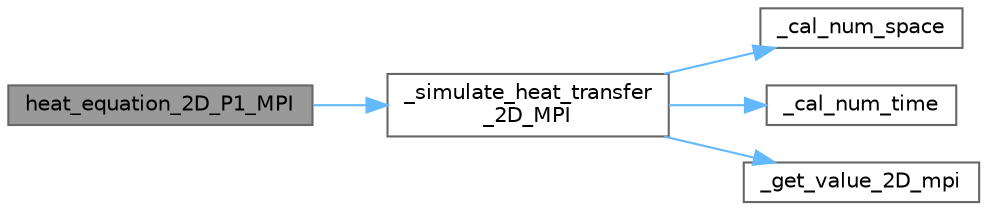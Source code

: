 digraph "heat_equation_2D_P1_MPI"
{
 // LATEX_PDF_SIZE
  bgcolor="transparent";
  edge [fontname=Helvetica,fontsize=10,labelfontname=Helvetica,labelfontsize=10];
  node [fontname=Helvetica,fontsize=10,shape=box,height=0.2,width=0.4];
  rankdir="LR";
  Node1 [id="Node000001",label="heat_equation_2D_P1_MPI",height=0.2,width=0.4,color="gray40", fillcolor="grey60", style="filled", fontcolor="black",tooltip=" "];
  Node1 -> Node2 [id="edge1_Node000001_Node000002",color="steelblue1",style="solid",tooltip=" "];
  Node2 [id="Node000002",label="_simulate_heat_transfer\l_2D_MPI",height=0.2,width=0.4,color="grey40", fillcolor="white", style="filled",URL="$_physics___l_i_b_2src_2thermopara_8c.html#a954f39712c3ab8565de98833760a6fc6",tooltip="This is a function that simulates the heat transfer in 2D object, and each core writes the result to ..."];
  Node2 -> Node3 [id="edge2_Node000002_Node000003",color="steelblue1",style="solid",tooltip=" "];
  Node3 [id="Node000003",label="_cal_num_space",height=0.2,width=0.4,color="grey40", fillcolor="white", style="filled",URL="$temp2_2thermoutils_8c.html#a1704ec8884af2b6e82ed14c08a0eaea9",tooltip=" "];
  Node2 -> Node4 [id="edge3_Node000002_Node000004",color="steelblue1",style="solid",tooltip=" "];
  Node4 [id="Node000004",label="_cal_num_time",height=0.2,width=0.4,color="grey40", fillcolor="white", style="filled",URL="$temp2_2thermoutils_8c.html#a71ee95bc2b4cf858eedf6d6ad2fb1524",tooltip=" "];
  Node2 -> Node5 [id="edge4_Node000002_Node000005",color="steelblue1",style="solid",tooltip=" "];
  Node5 [id="Node000005",label="_get_value_2D_mpi",height=0.2,width=0.4,color="grey40", fillcolor="white", style="filled",URL="$_physics___l_i_b_2src_2thermopara_8c.html#a3c919f804a51044ea49c23ec3586f670",tooltip="This is a function calculates the value of specific point in the space at specific time in 2D."];
}

